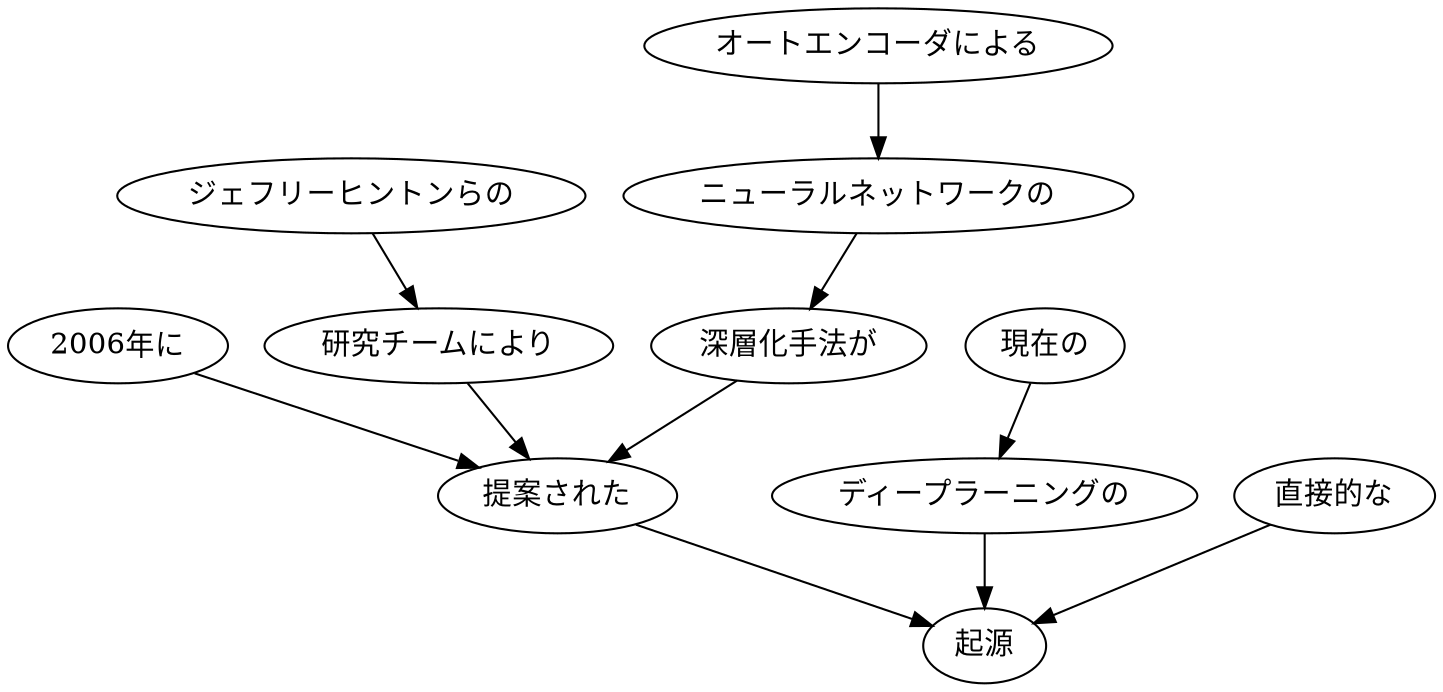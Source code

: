 // ans44
digraph {
	0 [label="2006年に"]
	6 [label="提案された"]
	0 -> 6
	1 [label="ジェフリーヒントンらの"]
	2 [label="研究チームにより"]
	1 -> 2
	2 [label="研究チームにより"]
	6 [label="提案された"]
	2 -> 6
	3 [label="オートエンコーダによる"]
	4 [label="ニューラルネットワークの"]
	3 -> 4
	4 [label="ニューラルネットワークの"]
	5 [label="深層化手法が"]
	4 -> 5
	5 [label="深層化手法が"]
	6 [label="提案された"]
	5 -> 6
	6 [label="提案された"]
	10 [label="起源"]
	6 -> 10
	7 [label="現在の"]
	8 [label="ディープラーニングの"]
	7 -> 8
	8 [label="ディープラーニングの"]
	10 [label="起源"]
	8 -> 10
	9 [label="直接的な"]
	10 [label="起源"]
	9 -> 10
}
